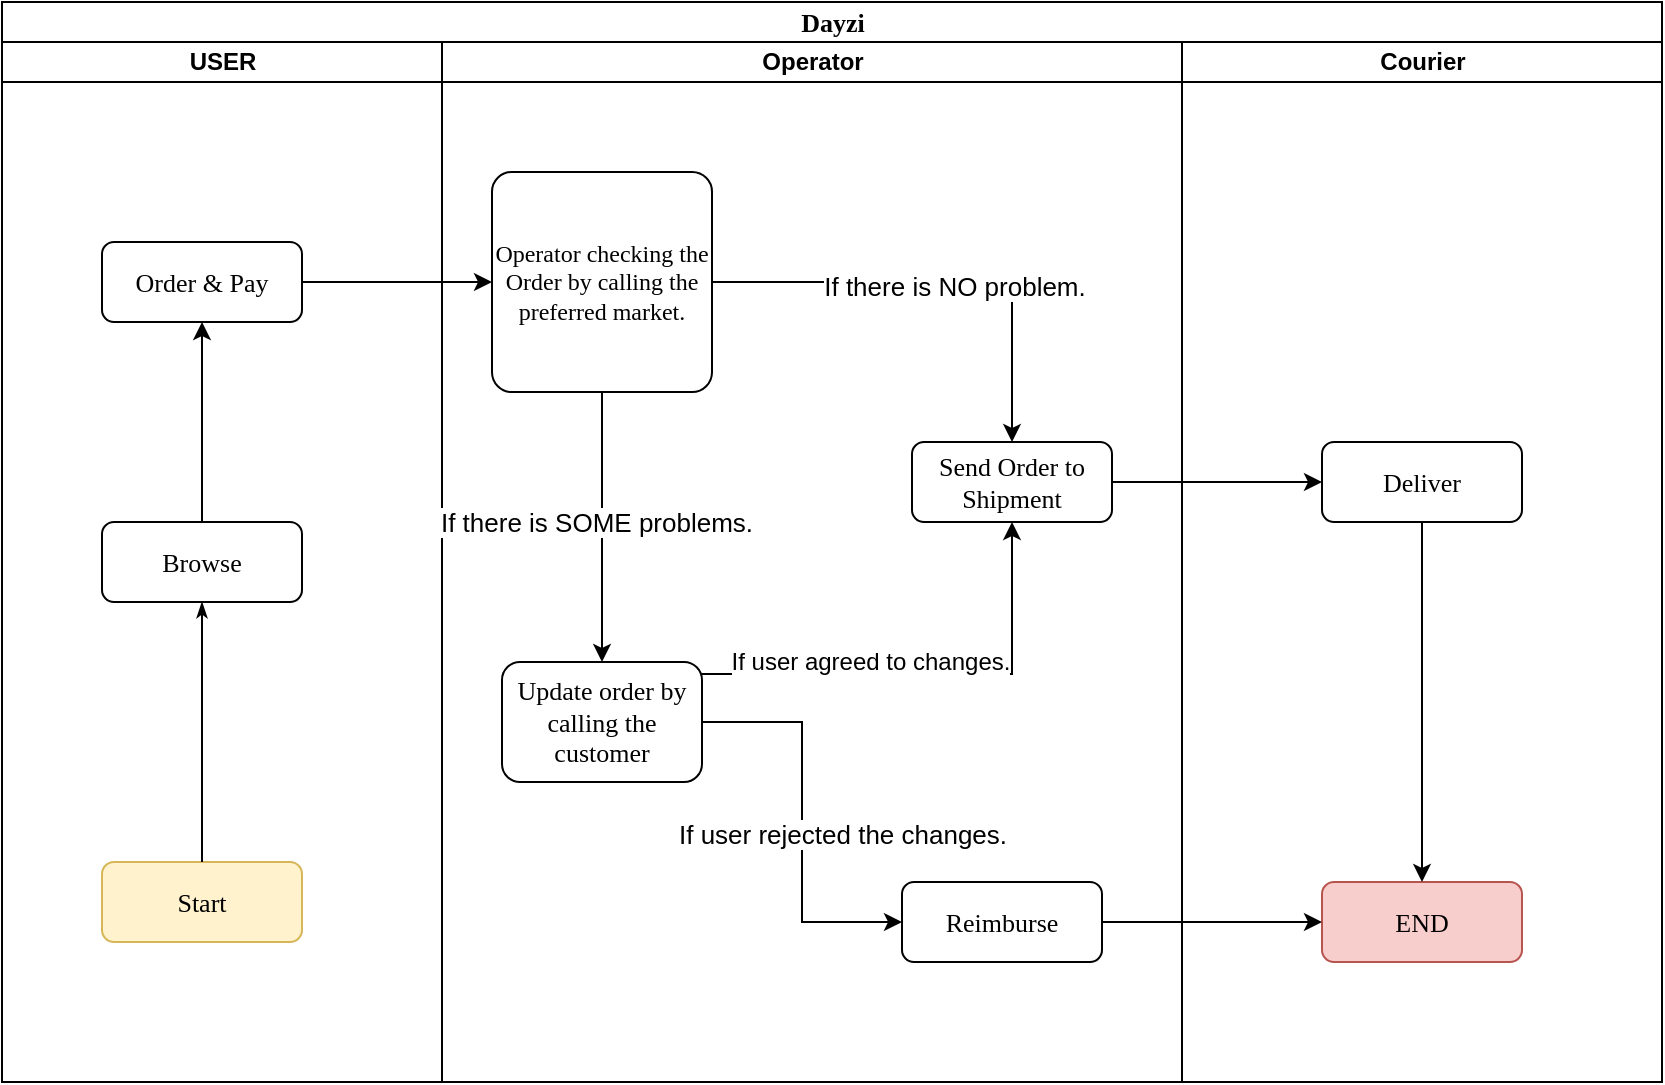 <mxfile version="11.0.1" type="github"><diagram id="j-Lf8JdA0zAw9ZUyeIfx" name="Page-1"><mxGraphModel dx="946" dy="616" grid="1" gridSize="10" guides="1" tooltips="1" connect="1" arrows="1" fold="1" page="1" pageScale="1" pageWidth="850" pageHeight="1100" math="0" shadow="0"><root><mxCell id="0"/><mxCell id="1" parent="0"/><mxCell id="2YeNinhLr92ndWwWqn0C-1" value="Dayzi" style="swimlane;html=1;childLayout=stackLayout;startSize=20;rounded=0;shadow=0;labelBackgroundColor=none;strokeColor=#000000;strokeWidth=1;fillColor=#ffffff;fontFamily=Verdana;fontSize=13;fontColor=#000000;align=center;" vertex="1" parent="1"><mxGeometry x="70" y="40" width="830" height="540" as="geometry"/></mxCell><mxCell id="2YeNinhLr92ndWwWqn0C-2" style="edgeStyle=orthogonalEdgeStyle;rounded=1;html=1;labelBackgroundColor=none;startArrow=none;startFill=0;startSize=5;endArrow=classicThin;endFill=1;endSize=5;jettySize=auto;orthogonalLoop=1;strokeColor=#000000;strokeWidth=1;fontFamily=Verdana;fontSize=8;fontColor=#000000;" edge="1" parent="2YeNinhLr92ndWwWqn0C-1"><mxGeometry relative="1" as="geometry"><mxPoint x="675" y="20" as="sourcePoint"/><mxPoint x="675" y="20" as="targetPoint"/></mxGeometry></mxCell><mxCell id="2YeNinhLr92ndWwWqn0C-3" value="USER" style="swimlane;html=1;startSize=20;" vertex="1" parent="2YeNinhLr92ndWwWqn0C-1"><mxGeometry y="20" width="220" height="520" as="geometry"/></mxCell><mxCell id="2YeNinhLr92ndWwWqn0C-4" value="Start" style="rounded=1;whiteSpace=wrap;html=1;shadow=0;labelBackgroundColor=none;strokeColor=#d6b656;strokeWidth=1;fillColor=#fff2cc;fontFamily=Verdana;fontSize=13;align=center;" vertex="1" parent="2YeNinhLr92ndWwWqn0C-3"><mxGeometry x="50" y="410" width="100" height="40" as="geometry"/></mxCell><mxCell id="2YeNinhLr92ndWwWqn0C-5" value="Browse" style="rounded=1;whiteSpace=wrap;html=1;shadow=0;labelBackgroundColor=none;strokeColor=#000000;strokeWidth=1;fillColor=#ffffff;fontFamily=Verdana;fontSize=13;fontColor=#000000;align=center;" vertex="1" parent="2YeNinhLr92ndWwWqn0C-3"><mxGeometry x="50" y="240" width="100" height="40" as="geometry"/></mxCell><mxCell id="2YeNinhLr92ndWwWqn0C-6" style="edgeStyle=orthogonalEdgeStyle;rounded=1;html=1;labelBackgroundColor=none;startArrow=none;startFill=0;startSize=5;endArrow=classicThin;endFill=1;endSize=5;jettySize=auto;orthogonalLoop=1;strokeColor=#000000;strokeWidth=1;fontFamily=Verdana;fontSize=8;fontColor=#000000;" edge="1" parent="2YeNinhLr92ndWwWqn0C-3" source="2YeNinhLr92ndWwWqn0C-4" target="2YeNinhLr92ndWwWqn0C-5"><mxGeometry relative="1" as="geometry"/></mxCell><mxCell id="2YeNinhLr92ndWwWqn0C-7" value="Order &amp;amp; Pay" style="rounded=1;whiteSpace=wrap;html=1;shadow=0;labelBackgroundColor=none;strokeColor=#000000;strokeWidth=1;fillColor=#ffffff;fontFamily=Verdana;fontSize=13;fontColor=#000000;align=center;" vertex="1" parent="2YeNinhLr92ndWwWqn0C-3"><mxGeometry x="50" y="100" width="100" height="40" as="geometry"/></mxCell><mxCell id="2YeNinhLr92ndWwWqn0C-8" style="edgeStyle=orthogonalEdgeStyle;rounded=0;orthogonalLoop=1;jettySize=auto;html=1;entryX=0.5;entryY=1;entryDx=0;entryDy=0;" edge="1" parent="2YeNinhLr92ndWwWqn0C-3" source="2YeNinhLr92ndWwWqn0C-5" target="2YeNinhLr92ndWwWqn0C-7"><mxGeometry relative="1" as="geometry"><mxPoint x="100" y="170" as="targetPoint"/></mxGeometry></mxCell><mxCell id="2YeNinhLr92ndWwWqn0C-11" value="Operator" style="swimlane;html=1;startSize=20;" vertex="1" parent="2YeNinhLr92ndWwWqn0C-1"><mxGeometry x="220" y="20" width="370" height="520" as="geometry"/></mxCell><mxCell id="2YeNinhLr92ndWwWqn0C-12" style="edgeStyle=orthogonalEdgeStyle;rounded=0;orthogonalLoop=1;jettySize=auto;html=1;entryX=0.5;entryY=0;entryDx=0;entryDy=0;fontSize=12;" edge="1" parent="2YeNinhLr92ndWwWqn0C-11" source="2YeNinhLr92ndWwWqn0C-16" target="2YeNinhLr92ndWwWqn0C-17"><mxGeometry relative="1" as="geometry"/></mxCell><mxCell id="2YeNinhLr92ndWwWqn0C-13" value="&lt;span style=&quot;font-size: 13px;&quot;&gt;If there is NO problem.&lt;/span&gt;" style="text;html=1;resizable=0;points=[];align=center;verticalAlign=middle;labelBackgroundColor=#ffffff;fontSize=13;" vertex="1" connectable="0" parent="2YeNinhLr92ndWwWqn0C-12"><mxGeometry x="0.054" y="-2" relative="1" as="geometry"><mxPoint as="offset"/></mxGeometry></mxCell><mxCell id="2YeNinhLr92ndWwWqn0C-14" style="edgeStyle=orthogonalEdgeStyle;rounded=0;orthogonalLoop=1;jettySize=auto;html=1;entryX=0.5;entryY=0;entryDx=0;entryDy=0;fontSize=8;" edge="1" parent="2YeNinhLr92ndWwWqn0C-11" source="2YeNinhLr92ndWwWqn0C-16" target="2YeNinhLr92ndWwWqn0C-19"><mxGeometry relative="1" as="geometry"/></mxCell><mxCell id="2YeNinhLr92ndWwWqn0C-15" value="&lt;span style=&quot;font-size: 13px&quot;&gt;If there is SOME problems.&lt;/span&gt;" style="text;html=1;resizable=0;points=[];align=center;verticalAlign=middle;labelBackgroundColor=#ffffff;fontSize=13;" vertex="1" connectable="0" parent="2YeNinhLr92ndWwWqn0C-14"><mxGeometry x="-0.047" y="-3" relative="1" as="geometry"><mxPoint as="offset"/></mxGeometry></mxCell><mxCell id="2YeNinhLr92ndWwWqn0C-16" value="Operator checking the Order by calling the preferred market." style="rounded=1;whiteSpace=wrap;html=1;shadow=0;labelBackgroundColor=none;strokeColor=#000000;strokeWidth=1;fillColor=#ffffff;fontFamily=Verdana;fontSize=12;fontColor=#000000;align=center;arcSize=9;" vertex="1" parent="2YeNinhLr92ndWwWqn0C-11"><mxGeometry x="25" y="65" width="110" height="110" as="geometry"/></mxCell><mxCell id="2YeNinhLr92ndWwWqn0C-17" value="&lt;font style=&quot;font-size: 13px&quot;&gt;Send Order to Shipment&lt;/font&gt;" style="rounded=1;whiteSpace=wrap;html=1;shadow=0;labelBackgroundColor=none;strokeColor=#000000;strokeWidth=1;fillColor=#ffffff;fontFamily=Verdana;fontSize=8;fontColor=#000000;align=center;" vertex="1" parent="2YeNinhLr92ndWwWqn0C-11"><mxGeometry x="235" y="200" width="100" height="40" as="geometry"/></mxCell><mxCell id="2YeNinhLr92ndWwWqn0C-18" value="If user agreed to changes." style="edgeStyle=orthogonalEdgeStyle;rounded=0;orthogonalLoop=1;jettySize=auto;html=1;entryX=0.5;entryY=1;entryDx=0;entryDy=0;exitX=1;exitY=0.1;exitDx=0;exitDy=0;exitPerimeter=0;fontSize=12;" edge="1" parent="2YeNinhLr92ndWwWqn0C-11" source="2YeNinhLr92ndWwWqn0C-19" target="2YeNinhLr92ndWwWqn0C-17"><mxGeometry x="-0.276" y="6" relative="1" as="geometry"><Array as="points"><mxPoint x="285" y="316"/></Array><mxPoint as="offset"/></mxGeometry></mxCell><mxCell id="2YeNinhLr92ndWwWqn0C-19" value="Update order by calling the customer" style="rounded=1;whiteSpace=wrap;html=1;shadow=0;labelBackgroundColor=none;strokeColor=#000000;strokeWidth=1;fillColor=#ffffff;fontFamily=Verdana;fontSize=13;fontColor=#000000;align=center;" vertex="1" parent="2YeNinhLr92ndWwWqn0C-11"><mxGeometry x="30" y="310" width="100" height="60" as="geometry"/></mxCell><mxCell id="2YeNinhLr92ndWwWqn0C-27" value="&lt;span style=&quot;font-size: 13px&quot;&gt;Reimburse&lt;/span&gt;" style="rounded=1;whiteSpace=wrap;html=1;shadow=0;labelBackgroundColor=none;strokeColor=#000000;strokeWidth=1;fillColor=#ffffff;fontFamily=Verdana;fontSize=8;fontColor=#000000;align=center;" vertex="1" parent="2YeNinhLr92ndWwWqn0C-11"><mxGeometry x="230" y="420" width="100" height="40" as="geometry"/></mxCell><mxCell id="2YeNinhLr92ndWwWqn0C-10" value="If user rejected the changes." style="edgeStyle=orthogonalEdgeStyle;rounded=0;orthogonalLoop=1;jettySize=auto;html=1;fontSize=13;entryX=0;entryY=0.5;entryDx=0;entryDy=0;" edge="1" parent="2YeNinhLr92ndWwWqn0C-11" source="2YeNinhLr92ndWwWqn0C-19" target="2YeNinhLr92ndWwWqn0C-27"><mxGeometry x="0.059" y="20" relative="1" as="geometry"><mxPoint as="offset"/><mxPoint x="270" y="440" as="targetPoint"/></mxGeometry></mxCell><mxCell id="2YeNinhLr92ndWwWqn0C-9" style="edgeStyle=orthogonalEdgeStyle;rounded=0;orthogonalLoop=1;jettySize=auto;html=1;entryX=0;entryY=0.5;entryDx=0;entryDy=0;" edge="1" parent="2YeNinhLr92ndWwWqn0C-1" source="2YeNinhLr92ndWwWqn0C-7" target="2YeNinhLr92ndWwWqn0C-16"><mxGeometry relative="1" as="geometry"/></mxCell><mxCell id="2YeNinhLr92ndWwWqn0C-20" value="Courier" style="swimlane;html=1;startSize=20;" vertex="1" parent="2YeNinhLr92ndWwWqn0C-1"><mxGeometry x="590" y="20" width="240" height="520" as="geometry"><mxRectangle x="320" y="20" width="70" height="730" as="alternateBounds"/></mxGeometry></mxCell><mxCell id="2YeNinhLr92ndWwWqn0C-21" style="edgeStyle=orthogonalEdgeStyle;rounded=1;html=1;labelBackgroundColor=none;startArrow=none;startFill=0;startSize=5;endArrow=classicThin;endFill=1;endSize=5;jettySize=auto;orthogonalLoop=1;strokeColor=#000000;strokeWidth=1;fontFamily=Verdana;fontSize=8;fontColor=#000000;" edge="1" parent="2YeNinhLr92ndWwWqn0C-20"><mxGeometry relative="1" as="geometry"/></mxCell><mxCell id="2YeNinhLr92ndWwWqn0C-22" value="END" style="rounded=1;whiteSpace=wrap;html=1;shadow=0;labelBackgroundColor=none;strokeColor=#b85450;strokeWidth=1;fillColor=#f8cecc;fontFamily=Verdana;fontSize=13;align=center;" vertex="1" parent="2YeNinhLr92ndWwWqn0C-20"><mxGeometry x="70" y="420" width="100" height="40" as="geometry"/></mxCell><mxCell id="2YeNinhLr92ndWwWqn0C-23" style="edgeStyle=orthogonalEdgeStyle;rounded=0;orthogonalLoop=1;jettySize=auto;html=1;" edge="1" parent="2YeNinhLr92ndWwWqn0C-20" source="2YeNinhLr92ndWwWqn0C-24" target="2YeNinhLr92ndWwWqn0C-22"><mxGeometry relative="1" as="geometry"/></mxCell><mxCell id="2YeNinhLr92ndWwWqn0C-24" value="Deliver" style="rounded=1;whiteSpace=wrap;html=1;shadow=0;labelBackgroundColor=none;strokeColor=#000000;strokeWidth=1;fillColor=#ffffff;fontFamily=Verdana;fontSize=13;fontColor=#000000;align=center;" vertex="1" parent="2YeNinhLr92ndWwWqn0C-20"><mxGeometry x="70" y="200" width="100" height="40" as="geometry"/></mxCell><mxCell id="2YeNinhLr92ndWwWqn0C-25" style="edgeStyle=orthogonalEdgeStyle;rounded=0;orthogonalLoop=1;jettySize=auto;html=1;entryX=0;entryY=0.5;entryDx=0;entryDy=0;" edge="1" parent="2YeNinhLr92ndWwWqn0C-1" source="2YeNinhLr92ndWwWqn0C-17" target="2YeNinhLr92ndWwWqn0C-24"><mxGeometry relative="1" as="geometry"><Array as="points"><mxPoint x="640" y="240"/><mxPoint x="640" y="240"/></Array></mxGeometry></mxCell><mxCell id="2YeNinhLr92ndWwWqn0C-28" style="edgeStyle=orthogonalEdgeStyle;rounded=0;orthogonalLoop=1;jettySize=auto;html=1;entryX=0;entryY=0.5;entryDx=0;entryDy=0;" edge="1" parent="2YeNinhLr92ndWwWqn0C-1" source="2YeNinhLr92ndWwWqn0C-27" target="2YeNinhLr92ndWwWqn0C-22"><mxGeometry relative="1" as="geometry"/></mxCell></root></mxGraphModel></diagram></mxfile>